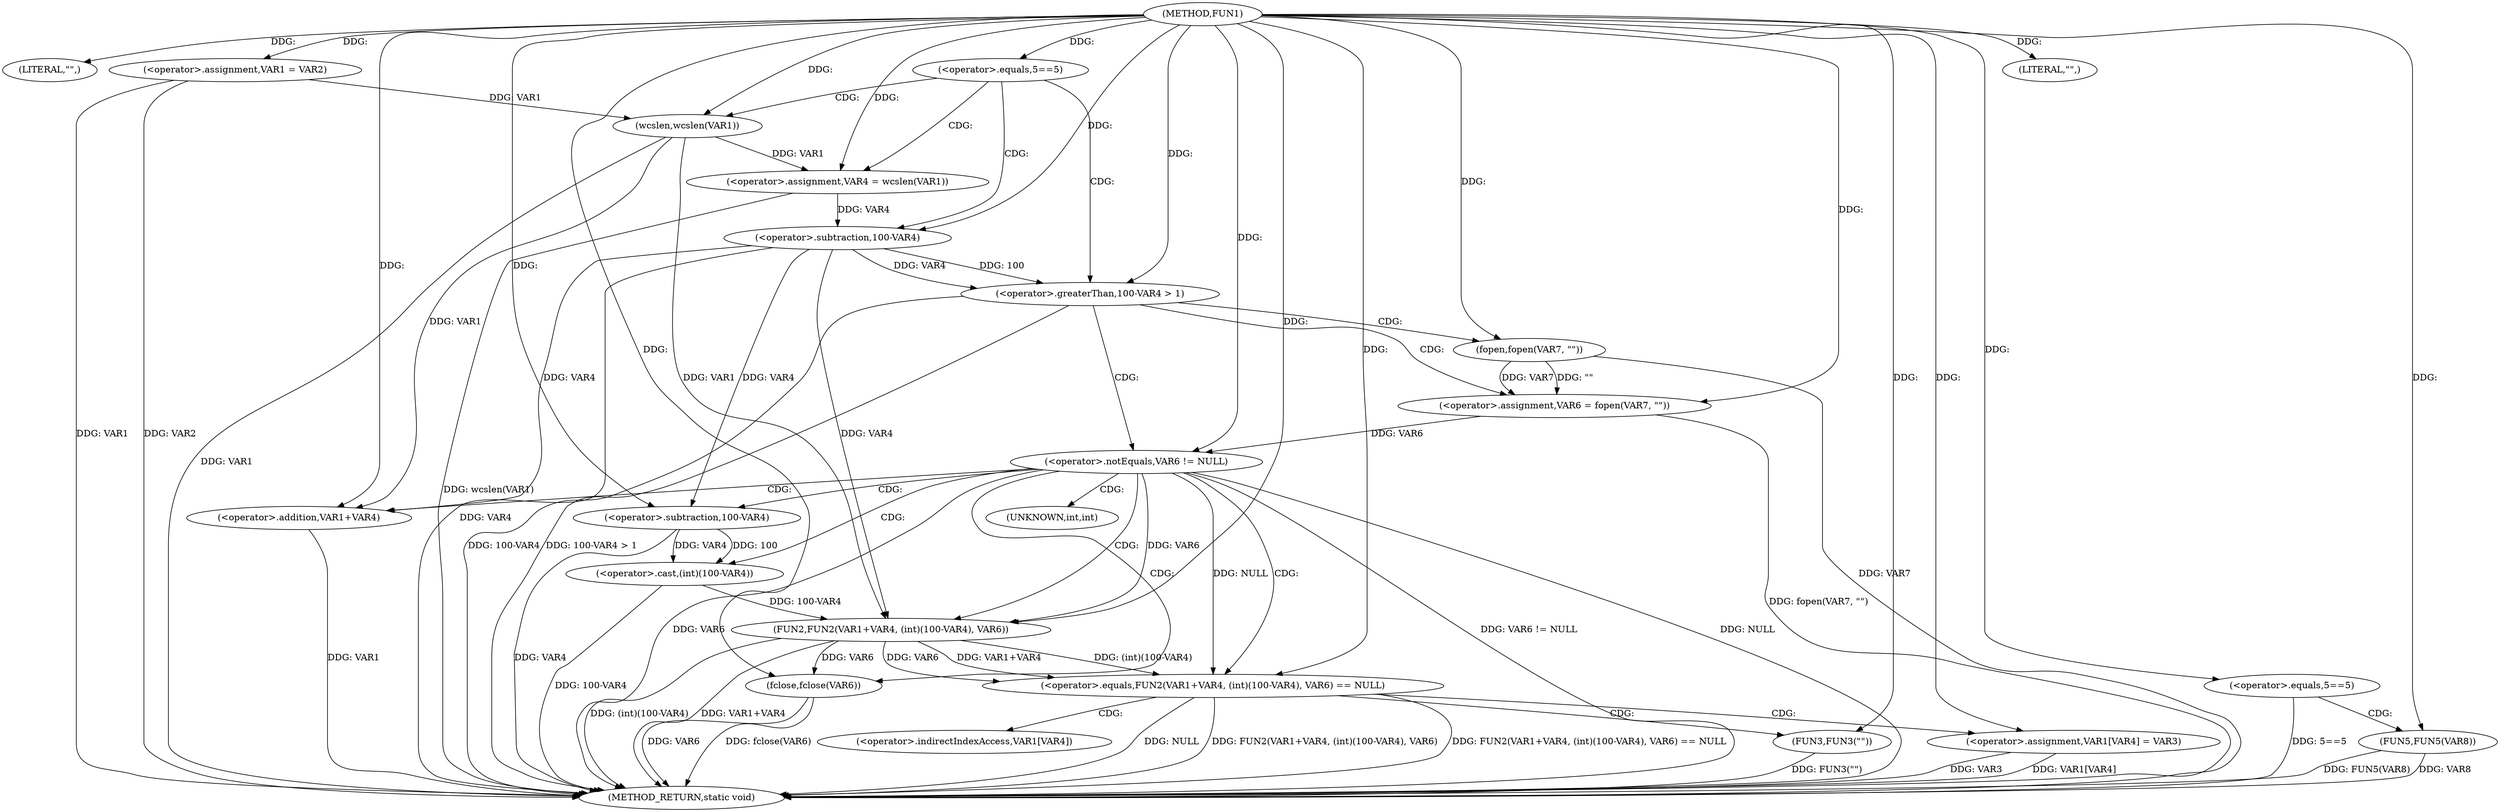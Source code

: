 digraph FUN1 {  
"1000100" [label = "(METHOD,FUN1)" ]
"1000168" [label = "(METHOD_RETURN,static void)" ]
"1000103" [label = "(LITERAL,\"\",)" ]
"1000104" [label = "(<operator>.assignment,VAR1 = VAR2)" ]
"1000108" [label = "(<operator>.equals,5==5)" ]
"1000114" [label = "(<operator>.assignment,VAR4 = wcslen(VAR1))" ]
"1000116" [label = "(wcslen,wcslen(VAR1))" ]
"1000120" [label = "(<operator>.greaterThan,100-VAR4 > 1)" ]
"1000121" [label = "(<operator>.subtraction,100-VAR4)" ]
"1000126" [label = "(<operator>.assignment,VAR6 = fopen(VAR7, \"\"))" ]
"1000128" [label = "(fopen,fopen(VAR7, \"\"))" ]
"1000132" [label = "(<operator>.notEquals,VAR6 != NULL)" ]
"1000137" [label = "(<operator>.equals,FUN2(VAR1+VAR4, (int)(100-VAR4), VAR6) == NULL)" ]
"1000138" [label = "(FUN2,FUN2(VAR1+VAR4, (int)(100-VAR4), VAR6))" ]
"1000139" [label = "(<operator>.addition,VAR1+VAR4)" ]
"1000142" [label = "(<operator>.cast,(int)(100-VAR4))" ]
"1000144" [label = "(<operator>.subtraction,100-VAR4)" ]
"1000150" [label = "(FUN3,FUN3(\"\"))" ]
"1000152" [label = "(<operator>.assignment,VAR1[VAR4] = VAR3)" ]
"1000157" [label = "(fclose,fclose(VAR6))" ]
"1000160" [label = "(<operator>.equals,5==5)" ]
"1000165" [label = "(LITERAL,\"\",)" ]
"1000166" [label = "(FUN5,FUN5(VAR8))" ]
"1000143" [label = "(UNKNOWN,int,int)" ]
"1000153" [label = "(<operator>.indirectIndexAccess,VAR1[VAR4])" ]
  "1000116" -> "1000168"  [ label = "DDG: VAR1"] 
  "1000138" -> "1000168"  [ label = "DDG: (int)(100-VAR4)"] 
  "1000157" -> "1000168"  [ label = "DDG: fclose(VAR6)"] 
  "1000104" -> "1000168"  [ label = "DDG: VAR1"] 
  "1000120" -> "1000168"  [ label = "DDG: 100-VAR4"] 
  "1000137" -> "1000168"  [ label = "DDG: NULL"] 
  "1000152" -> "1000168"  [ label = "DDG: VAR1[VAR4]"] 
  "1000132" -> "1000168"  [ label = "DDG: VAR6"] 
  "1000120" -> "1000168"  [ label = "DDG: 100-VAR4 > 1"] 
  "1000150" -> "1000168"  [ label = "DDG: FUN3(\"\")"] 
  "1000144" -> "1000168"  [ label = "DDG: VAR4"] 
  "1000114" -> "1000168"  [ label = "DDG: wcslen(VAR1)"] 
  "1000160" -> "1000168"  [ label = "DDG: 5==5"] 
  "1000121" -> "1000168"  [ label = "DDG: VAR4"] 
  "1000132" -> "1000168"  [ label = "DDG: VAR6 != NULL"] 
  "1000138" -> "1000168"  [ label = "DDG: VAR1+VAR4"] 
  "1000166" -> "1000168"  [ label = "DDG: FUN5(VAR8)"] 
  "1000139" -> "1000168"  [ label = "DDG: VAR1"] 
  "1000128" -> "1000168"  [ label = "DDG: VAR7"] 
  "1000157" -> "1000168"  [ label = "DDG: VAR6"] 
  "1000142" -> "1000168"  [ label = "DDG: 100-VAR4"] 
  "1000166" -> "1000168"  [ label = "DDG: VAR8"] 
  "1000132" -> "1000168"  [ label = "DDG: NULL"] 
  "1000137" -> "1000168"  [ label = "DDG: FUN2(VAR1+VAR4, (int)(100-VAR4), VAR6)"] 
  "1000126" -> "1000168"  [ label = "DDG: fopen(VAR7, \"\")"] 
  "1000152" -> "1000168"  [ label = "DDG: VAR3"] 
  "1000137" -> "1000168"  [ label = "DDG: FUN2(VAR1+VAR4, (int)(100-VAR4), VAR6) == NULL"] 
  "1000104" -> "1000168"  [ label = "DDG: VAR2"] 
  "1000100" -> "1000103"  [ label = "DDG: "] 
  "1000100" -> "1000104"  [ label = "DDG: "] 
  "1000100" -> "1000108"  [ label = "DDG: "] 
  "1000116" -> "1000114"  [ label = "DDG: VAR1"] 
  "1000100" -> "1000114"  [ label = "DDG: "] 
  "1000104" -> "1000116"  [ label = "DDG: VAR1"] 
  "1000100" -> "1000116"  [ label = "DDG: "] 
  "1000121" -> "1000120"  [ label = "DDG: 100"] 
  "1000121" -> "1000120"  [ label = "DDG: VAR4"] 
  "1000100" -> "1000121"  [ label = "DDG: "] 
  "1000114" -> "1000121"  [ label = "DDG: VAR4"] 
  "1000100" -> "1000120"  [ label = "DDG: "] 
  "1000128" -> "1000126"  [ label = "DDG: VAR7"] 
  "1000128" -> "1000126"  [ label = "DDG: \"\""] 
  "1000100" -> "1000126"  [ label = "DDG: "] 
  "1000100" -> "1000128"  [ label = "DDG: "] 
  "1000126" -> "1000132"  [ label = "DDG: VAR6"] 
  "1000100" -> "1000132"  [ label = "DDG: "] 
  "1000138" -> "1000137"  [ label = "DDG: VAR1+VAR4"] 
  "1000138" -> "1000137"  [ label = "DDG: (int)(100-VAR4)"] 
  "1000138" -> "1000137"  [ label = "DDG: VAR6"] 
  "1000116" -> "1000138"  [ label = "DDG: VAR1"] 
  "1000100" -> "1000138"  [ label = "DDG: "] 
  "1000121" -> "1000138"  [ label = "DDG: VAR4"] 
  "1000116" -> "1000139"  [ label = "DDG: VAR1"] 
  "1000100" -> "1000139"  [ label = "DDG: "] 
  "1000121" -> "1000139"  [ label = "DDG: VAR4"] 
  "1000142" -> "1000138"  [ label = "DDG: 100-VAR4"] 
  "1000144" -> "1000142"  [ label = "DDG: 100"] 
  "1000144" -> "1000142"  [ label = "DDG: VAR4"] 
  "1000100" -> "1000144"  [ label = "DDG: "] 
  "1000121" -> "1000144"  [ label = "DDG: VAR4"] 
  "1000132" -> "1000138"  [ label = "DDG: VAR6"] 
  "1000132" -> "1000137"  [ label = "DDG: NULL"] 
  "1000100" -> "1000137"  [ label = "DDG: "] 
  "1000100" -> "1000150"  [ label = "DDG: "] 
  "1000100" -> "1000152"  [ label = "DDG: "] 
  "1000138" -> "1000157"  [ label = "DDG: VAR6"] 
  "1000100" -> "1000157"  [ label = "DDG: "] 
  "1000100" -> "1000160"  [ label = "DDG: "] 
  "1000100" -> "1000165"  [ label = "DDG: "] 
  "1000100" -> "1000166"  [ label = "DDG: "] 
  "1000108" -> "1000121"  [ label = "CDG: "] 
  "1000108" -> "1000116"  [ label = "CDG: "] 
  "1000108" -> "1000120"  [ label = "CDG: "] 
  "1000108" -> "1000114"  [ label = "CDG: "] 
  "1000120" -> "1000126"  [ label = "CDG: "] 
  "1000120" -> "1000132"  [ label = "CDG: "] 
  "1000120" -> "1000128"  [ label = "CDG: "] 
  "1000132" -> "1000143"  [ label = "CDG: "] 
  "1000132" -> "1000142"  [ label = "CDG: "] 
  "1000132" -> "1000137"  [ label = "CDG: "] 
  "1000132" -> "1000139"  [ label = "CDG: "] 
  "1000132" -> "1000144"  [ label = "CDG: "] 
  "1000132" -> "1000157"  [ label = "CDG: "] 
  "1000132" -> "1000138"  [ label = "CDG: "] 
  "1000137" -> "1000153"  [ label = "CDG: "] 
  "1000137" -> "1000152"  [ label = "CDG: "] 
  "1000137" -> "1000150"  [ label = "CDG: "] 
  "1000160" -> "1000166"  [ label = "CDG: "] 
}
